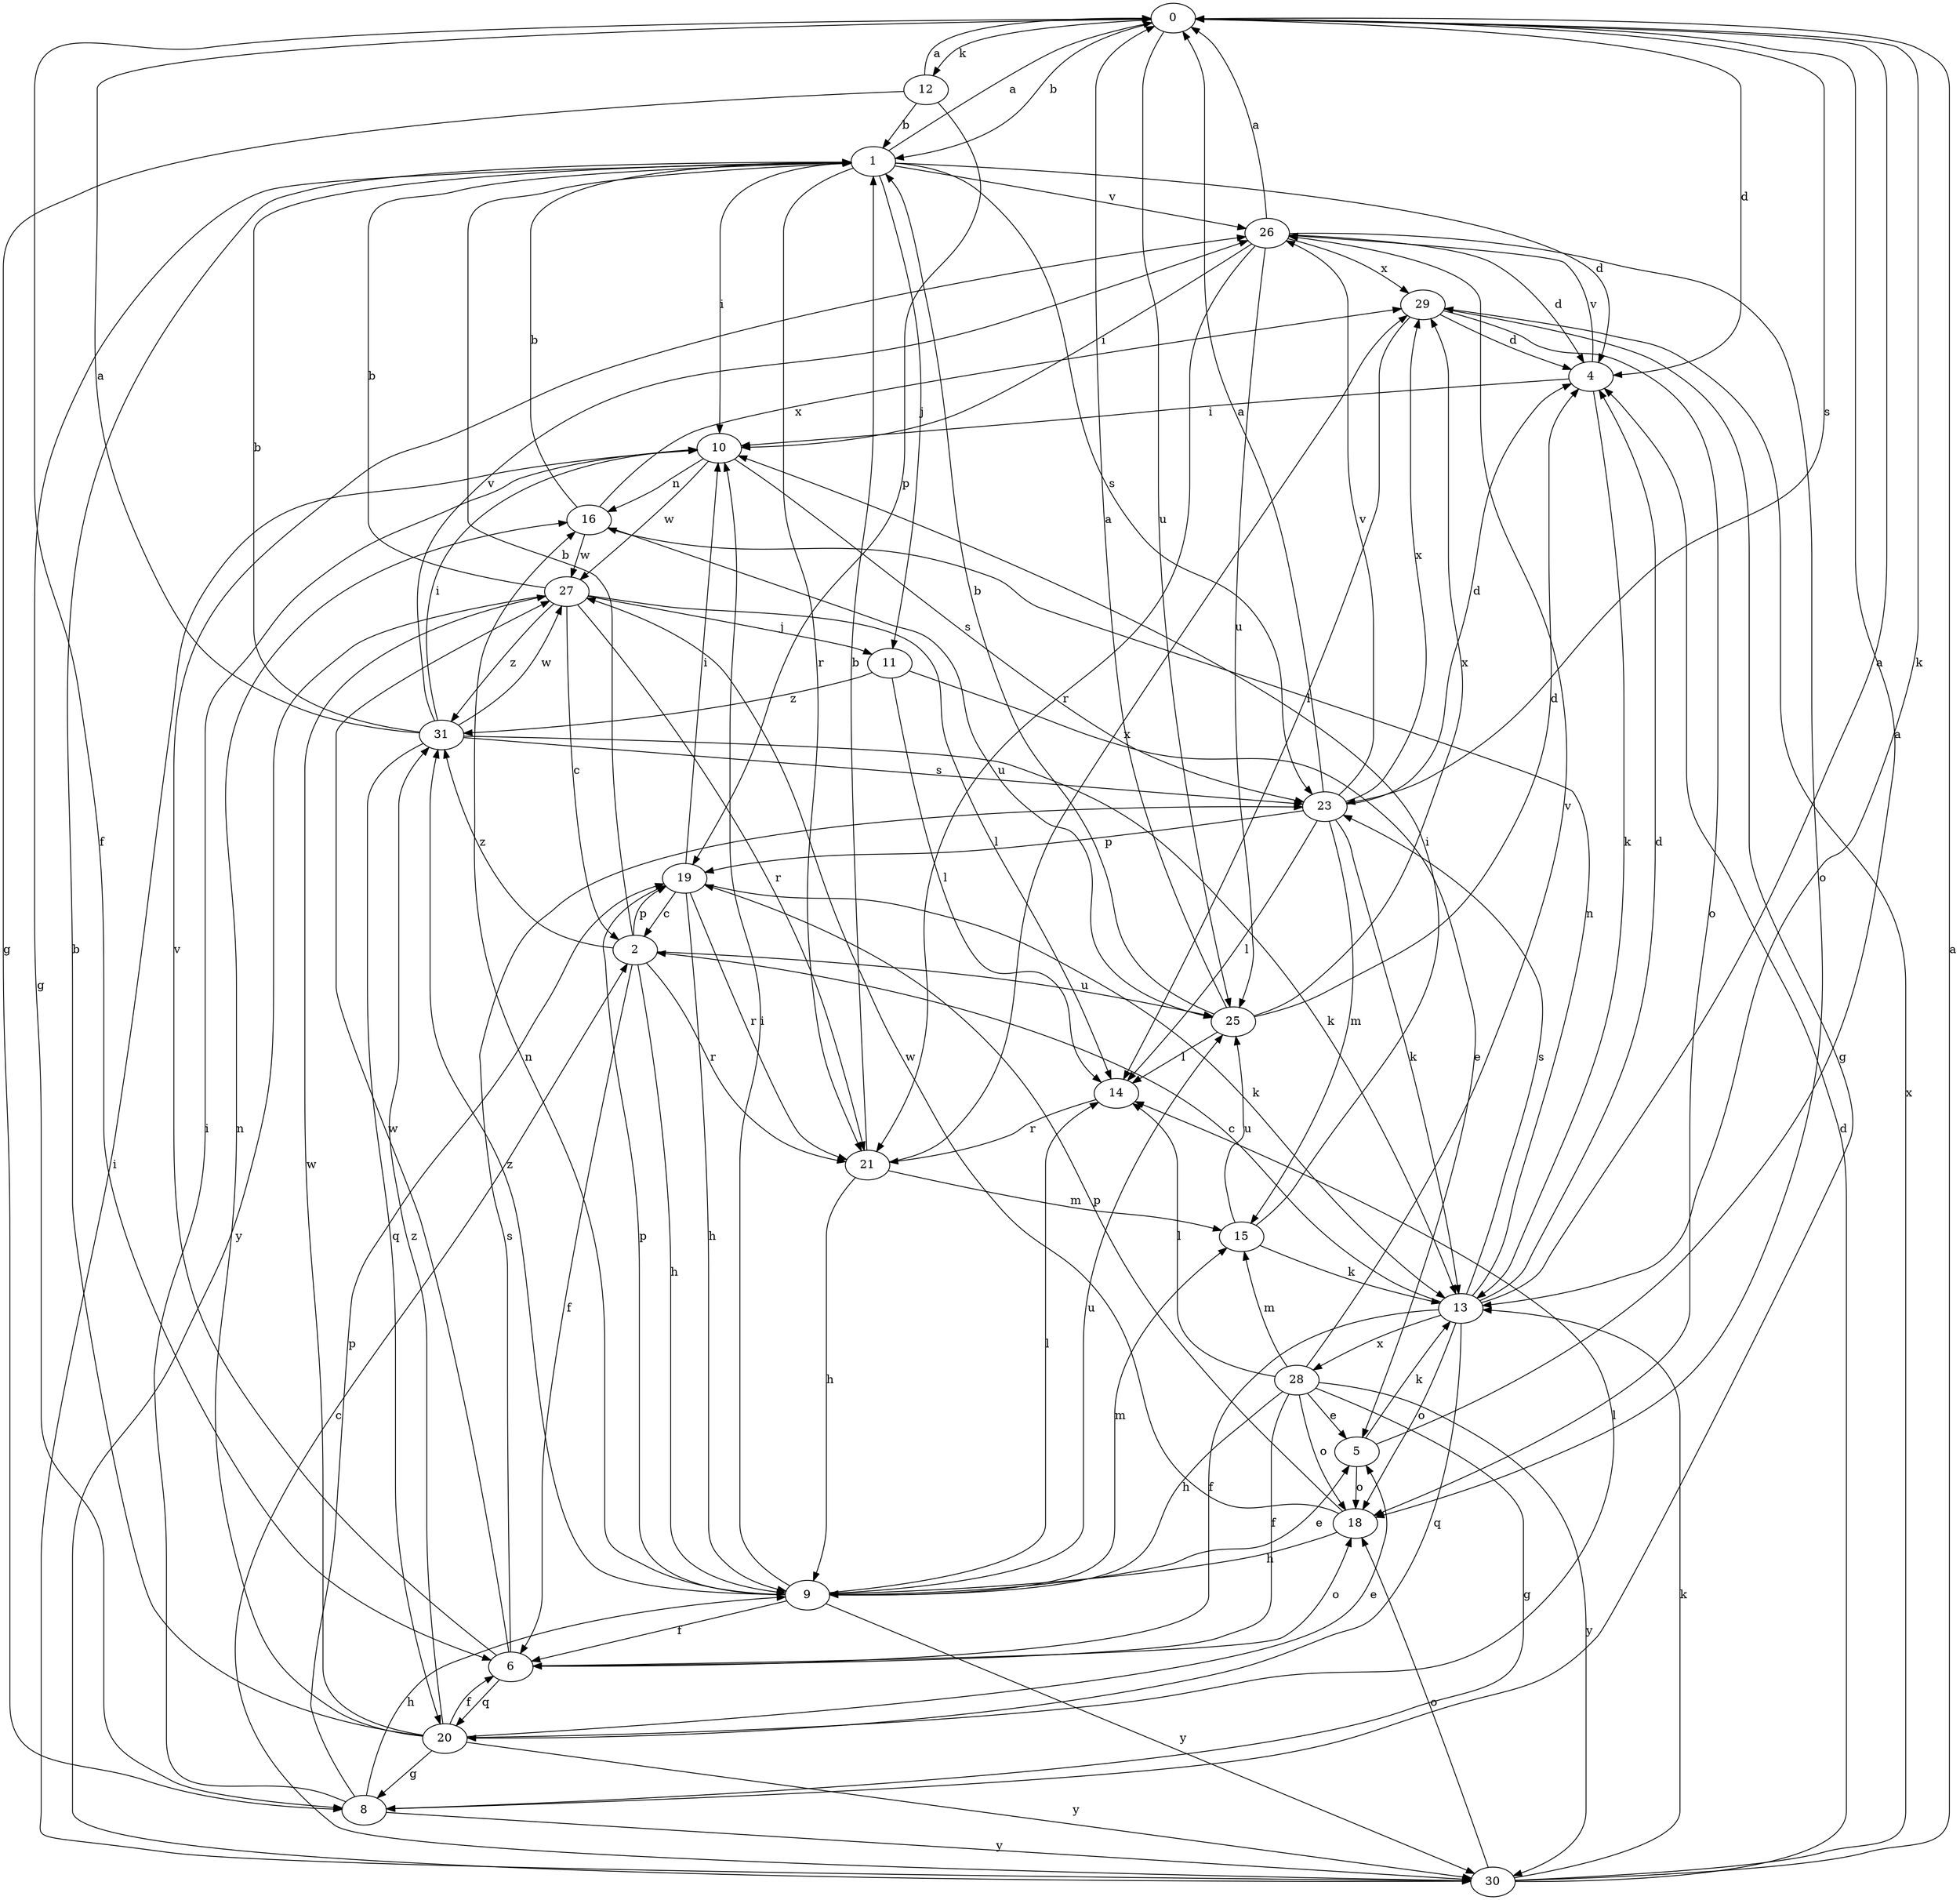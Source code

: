 strict digraph  {
0;
1;
2;
4;
5;
6;
8;
9;
10;
11;
12;
13;
14;
15;
16;
18;
19;
20;
21;
23;
25;
26;
27;
28;
29;
30;
31;
0 -> 1  [label=b];
0 -> 4  [label=d];
0 -> 6  [label=f];
0 -> 12  [label=k];
0 -> 13  [label=k];
0 -> 23  [label=s];
0 -> 25  [label=u];
1 -> 0  [label=a];
1 -> 4  [label=d];
1 -> 8  [label=g];
1 -> 10  [label=i];
1 -> 11  [label=j];
1 -> 21  [label=r];
1 -> 23  [label=s];
1 -> 26  [label=v];
2 -> 1  [label=b];
2 -> 6  [label=f];
2 -> 9  [label=h];
2 -> 19  [label=p];
2 -> 21  [label=r];
2 -> 25  [label=u];
2 -> 31  [label=z];
4 -> 10  [label=i];
4 -> 13  [label=k];
4 -> 26  [label=v];
5 -> 0  [label=a];
5 -> 13  [label=k];
5 -> 18  [label=o];
6 -> 18  [label=o];
6 -> 20  [label=q];
6 -> 23  [label=s];
6 -> 26  [label=v];
6 -> 27  [label=w];
8 -> 9  [label=h];
8 -> 10  [label=i];
8 -> 19  [label=p];
8 -> 30  [label=y];
9 -> 5  [label=e];
9 -> 6  [label=f];
9 -> 10  [label=i];
9 -> 14  [label=l];
9 -> 15  [label=m];
9 -> 16  [label=n];
9 -> 19  [label=p];
9 -> 25  [label=u];
9 -> 30  [label=y];
9 -> 31  [label=z];
10 -> 16  [label=n];
10 -> 23  [label=s];
10 -> 27  [label=w];
11 -> 5  [label=e];
11 -> 14  [label=l];
11 -> 31  [label=z];
12 -> 0  [label=a];
12 -> 1  [label=b];
12 -> 8  [label=g];
12 -> 19  [label=p];
13 -> 0  [label=a];
13 -> 2  [label=c];
13 -> 4  [label=d];
13 -> 6  [label=f];
13 -> 16  [label=n];
13 -> 18  [label=o];
13 -> 20  [label=q];
13 -> 23  [label=s];
13 -> 28  [label=x];
14 -> 21  [label=r];
15 -> 10  [label=i];
15 -> 13  [label=k];
15 -> 25  [label=u];
16 -> 1  [label=b];
16 -> 25  [label=u];
16 -> 27  [label=w];
16 -> 29  [label=x];
18 -> 9  [label=h];
18 -> 19  [label=p];
18 -> 27  [label=w];
19 -> 2  [label=c];
19 -> 9  [label=h];
19 -> 10  [label=i];
19 -> 13  [label=k];
19 -> 21  [label=r];
20 -> 1  [label=b];
20 -> 5  [label=e];
20 -> 6  [label=f];
20 -> 8  [label=g];
20 -> 14  [label=l];
20 -> 16  [label=n];
20 -> 27  [label=w];
20 -> 30  [label=y];
20 -> 31  [label=z];
21 -> 1  [label=b];
21 -> 9  [label=h];
21 -> 15  [label=m];
21 -> 29  [label=x];
23 -> 0  [label=a];
23 -> 4  [label=d];
23 -> 13  [label=k];
23 -> 14  [label=l];
23 -> 15  [label=m];
23 -> 19  [label=p];
23 -> 26  [label=v];
23 -> 29  [label=x];
25 -> 0  [label=a];
25 -> 1  [label=b];
25 -> 4  [label=d];
25 -> 14  [label=l];
25 -> 29  [label=x];
26 -> 0  [label=a];
26 -> 4  [label=d];
26 -> 10  [label=i];
26 -> 18  [label=o];
26 -> 21  [label=r];
26 -> 25  [label=u];
26 -> 29  [label=x];
27 -> 1  [label=b];
27 -> 2  [label=c];
27 -> 11  [label=j];
27 -> 14  [label=l];
27 -> 21  [label=r];
27 -> 30  [label=y];
27 -> 31  [label=z];
28 -> 5  [label=e];
28 -> 6  [label=f];
28 -> 8  [label=g];
28 -> 9  [label=h];
28 -> 14  [label=l];
28 -> 15  [label=m];
28 -> 18  [label=o];
28 -> 26  [label=v];
28 -> 30  [label=y];
29 -> 4  [label=d];
29 -> 8  [label=g];
29 -> 14  [label=l];
29 -> 18  [label=o];
30 -> 0  [label=a];
30 -> 2  [label=c];
30 -> 4  [label=d];
30 -> 10  [label=i];
30 -> 13  [label=k];
30 -> 18  [label=o];
30 -> 29  [label=x];
31 -> 0  [label=a];
31 -> 1  [label=b];
31 -> 10  [label=i];
31 -> 13  [label=k];
31 -> 20  [label=q];
31 -> 23  [label=s];
31 -> 26  [label=v];
31 -> 27  [label=w];
}
